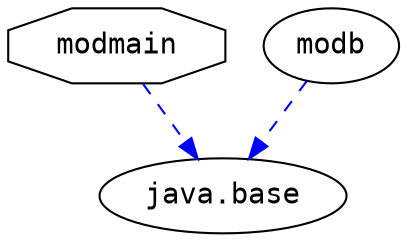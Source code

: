 # Created by depvis.JigsawDepVisualizer on Tue Oct 17 12:27:11 CEST 2017
digraph Java9_Dependency_Visualizer {
modmain[fontname="Consolas",shape="octagon",label="modmain"];
java_base[fontname="Consolas",shape="ellipse",label="java.base"];
modb[fontname="Consolas",shape="ellipse",label="modb"];
modmain -> java_base[color="#0000ff",fontname="Consolas",fontcolor="#0000ff",style="dashed",weight="16"]
modb -> java_base[color="#0000ff",fontname="Consolas",fontcolor="#0000ff",style="dashed",weight="16"]
}
